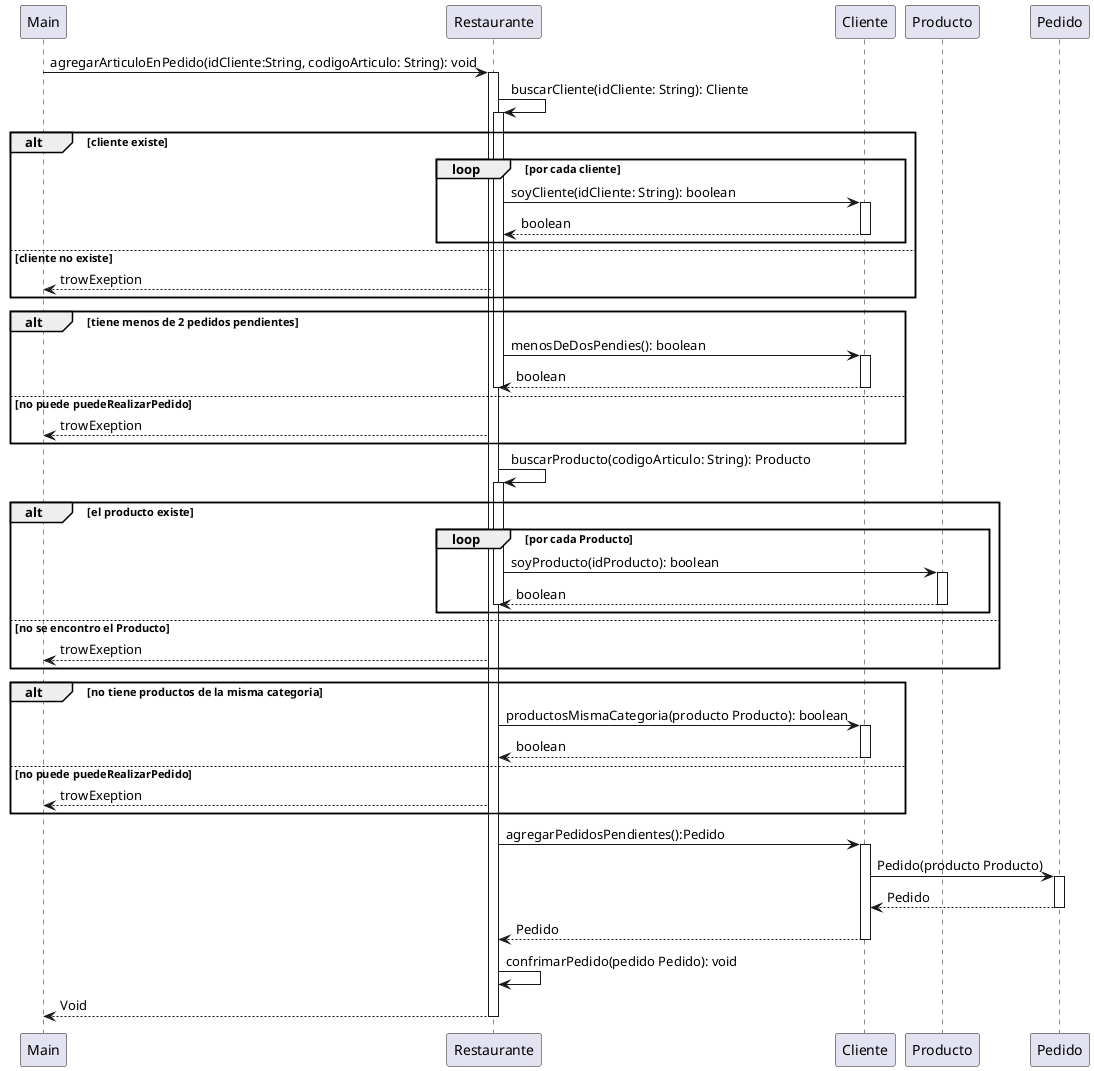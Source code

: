 @startuml
'https://plantuml.com/class-diagram
Main -> Restaurante :agregarArticuloEnPedido(idCliente:String, codigoArticulo: String): void
activate Restaurante
 Restaurante -> Restaurante: buscarCliente(idCliente: String): Cliente
    alt cliente existe
        loop por cada cliente
            activate Restaurante
            Restaurante -> Cliente: soyCliente(idCliente: String): boolean
                activate Cliente
                    Restaurante <-- Cliente:  boolean
                deactivate Cliente
        end
    else cliente no existe
        Restaurante --> Main: trowExeption
    end
    alt tiene menos de 2 pedidos pendientes
        Restaurante -> Cliente: menosDeDosPendies(): boolean
            activate Cliente
            Restaurante <-- Cliente:  boolean
            deactivate Cliente
        deactivate Restaurante
    else  no puede puedeRealizarPedido
    Restaurante --> Main: trowExeption
    end
     Restaurante -> Restaurante: buscarProducto(codigoArticulo: String): Producto
     alt el producto existe
            loop por cada Producto
                activate Restaurante
                Restaurante -> Producto: soyProducto(idProducto): boolean
                    activate Producto
                        Restaurante <-- Producto:  boolean
                    deactivate Producto
                deactivate Restaurante
            end
        else no se encontro el Producto
        Restaurante --> Main: trowExeption
        end
         alt no tiene productos de la misma categoria
                Restaurante -> Cliente: productosMismaCategoria(producto Producto): boolean
                    activate Cliente
                    Restaurante <-- Cliente:  boolean
                    deactivate Cliente


            else no puede puedeRealizarPedido
            Restaurante --> Main: trowExeption
            end
             Restaurante -> Cliente: agregarPedidosPendientes():Pedido
                     activate Cliente
                     Cliente -> Pedido: Pedido(producto Producto)

                     activate Pedido
                     Pedido -->Cliente: Pedido
                     deactivate Pedido
                     Cliente --> Restaurante: Pedido
                     deactivate Cliente
                     Restaurante -> Restaurante: confrimarPedido(pedido Pedido): void
                     Restaurante --> Main: Void

deactivate Restaurante
@enduml